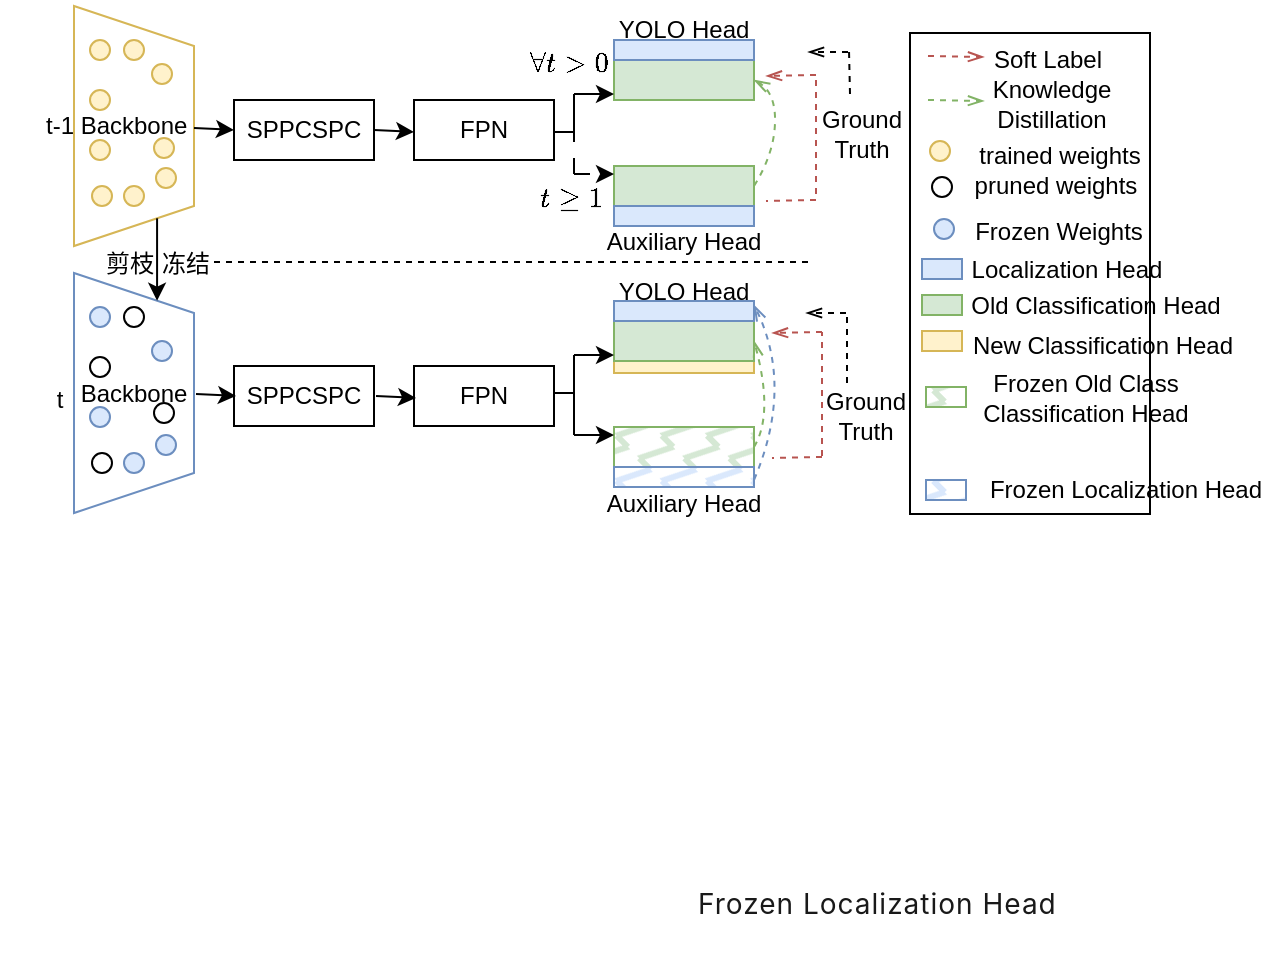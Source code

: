 <mxfile version="26.2.9">
  <diagram name="第 1 页" id="s1LWrDWdbQbL3kdiXLgF">
    <mxGraphModel dx="780" dy="478" grid="1" gridSize="10" guides="1" tooltips="1" connect="1" arrows="1" fold="1" page="1" pageScale="1" pageWidth="827" pageHeight="1169" math="1" shadow="0">
      <root>
        <mxCell id="0" />
        <mxCell id="1" parent="0" />
        <mxCell id="9VfdXWEw196weP1StKXh-1" value="" style="rounded=0;whiteSpace=wrap;html=1;" vertex="1" parent="1">
          <mxGeometry x="608" y="169.5" width="120" height="240.5" as="geometry" />
        </mxCell>
        <mxCell id="9VfdXWEw196weP1StKXh-2" value="SPPCSPC" style="rounded=0;whiteSpace=wrap;html=1;" vertex="1" parent="1">
          <mxGeometry x="270" y="336" width="70" height="30" as="geometry" />
        </mxCell>
        <mxCell id="9VfdXWEw196weP1StKXh-3" value="FPN" style="rounded=0;whiteSpace=wrap;html=1;" vertex="1" parent="1">
          <mxGeometry x="360" y="336" width="70" height="30" as="geometry" />
        </mxCell>
        <mxCell id="9VfdXWEw196weP1StKXh-4" value="" style="shape=trapezoid;perimeter=trapezoidPerimeter;whiteSpace=wrap;html=1;fixedSize=1;rotation=90;fillColor=#FFFFFF;strokeColor=#d6b656;" vertex="1" parent="1">
          <mxGeometry x="160" y="186" width="120" height="60" as="geometry" />
        </mxCell>
        <mxCell id="9VfdXWEw196weP1StKXh-5" value="SPPCSPC" style="rounded=0;whiteSpace=wrap;html=1;" vertex="1" parent="1">
          <mxGeometry x="270" y="203" width="70" height="30" as="geometry" />
        </mxCell>
        <mxCell id="9VfdXWEw196weP1StKXh-6" value="FPN" style="rounded=0;whiteSpace=wrap;html=1;" vertex="1" parent="1">
          <mxGeometry x="360" y="203" width="70" height="30" as="geometry" />
        </mxCell>
        <mxCell id="9VfdXWEw196weP1StKXh-7" value="" style="rounded=0;whiteSpace=wrap;html=1;fillColor=#d5e8d4;strokeColor=#82b366;" vertex="1" parent="1">
          <mxGeometry x="460" y="236" width="70" height="20" as="geometry" />
        </mxCell>
        <mxCell id="9VfdXWEw196weP1StKXh-8" value="Auxiliary Head" style="text;strokeColor=none;align=center;fillColor=none;html=1;verticalAlign=middle;whiteSpace=wrap;rounded=0;" vertex="1" parent="1">
          <mxGeometry x="455" y="258.5" width="80" height="30" as="geometry" />
        </mxCell>
        <mxCell id="9VfdXWEw196weP1StKXh-9" value="" style="rounded=0;whiteSpace=wrap;html=1;fillColor=#dae8fc;strokeColor=#6c8ebf;" vertex="1" parent="1">
          <mxGeometry x="460" y="256" width="70" height="10" as="geometry" />
        </mxCell>
        <mxCell id="9VfdXWEw196weP1StKXh-10" value="" style="rounded=0;whiteSpace=wrap;html=1;fillColor=#d5e8d4;strokeColor=#82b366;" vertex="1" parent="1">
          <mxGeometry x="460" y="183" width="70" height="20" as="geometry" />
        </mxCell>
        <mxCell id="9VfdXWEw196weP1StKXh-11" value="" style="rounded=0;whiteSpace=wrap;html=1;fillColor=#dae8fc;strokeColor=#6c8ebf;" vertex="1" parent="1">
          <mxGeometry x="460" y="173" width="70" height="10" as="geometry" />
        </mxCell>
        <mxCell id="9VfdXWEw196weP1StKXh-12" value="" style="curved=1;endArrow=openThin;html=1;rounded=0;entryX=1;entryY=0.5;entryDx=0;entryDy=0;fillColor=#d5e8d4;strokeColor=#82b366;dashed=1;endFill=0;exitX=1;exitY=0.5;exitDx=0;exitDy=0;" edge="1" parent="1" source="9VfdXWEw196weP1StKXh-7" target="9VfdXWEw196weP1StKXh-10">
          <mxGeometry width="50" height="50" relative="1" as="geometry">
            <mxPoint x="531" y="267" as="sourcePoint" />
            <mxPoint x="581" y="217" as="targetPoint" />
            <Array as="points">
              <mxPoint x="540" y="230" />
              <mxPoint x="541" y="199" />
            </Array>
          </mxGeometry>
        </mxCell>
        <mxCell id="9VfdXWEw196weP1StKXh-13" value="YOLO&amp;nbsp;Head" style="text;strokeColor=none;align=center;fillColor=none;html=1;verticalAlign=middle;whiteSpace=wrap;rounded=0;" vertex="1" parent="1">
          <mxGeometry x="465" y="153" width="60" height="30" as="geometry" />
        </mxCell>
        <mxCell id="9VfdXWEw196weP1StKXh-14" value="Ground&lt;div&gt;Truth&lt;/div&gt;" style="text;strokeColor=none;align=center;fillColor=none;html=1;verticalAlign=middle;whiteSpace=wrap;rounded=0;" vertex="1" parent="1">
          <mxGeometry x="554" y="205" width="60" height="30" as="geometry" />
        </mxCell>
        <mxCell id="9VfdXWEw196weP1StKXh-15" value="" style="endArrow=none;html=1;rounded=0;dashed=1;" edge="1" parent="1">
          <mxGeometry width="50" height="50" relative="1" as="geometry">
            <mxPoint x="578" y="200" as="sourcePoint" />
            <mxPoint x="577.5" y="178" as="targetPoint" />
          </mxGeometry>
        </mxCell>
        <mxCell id="9VfdXWEw196weP1StKXh-16" value="" style="endArrow=openThin;html=1;rounded=0;dashed=1;endFill=0;" edge="1" parent="1">
          <mxGeometry width="50" height="50" relative="1" as="geometry">
            <mxPoint x="577" y="179" as="sourcePoint" />
            <mxPoint x="557" y="179" as="targetPoint" />
          </mxGeometry>
        </mxCell>
        <mxCell id="9VfdXWEw196weP1StKXh-17" value="Soft Label" style="text;strokeColor=none;align=center;fillColor=none;html=1;verticalAlign=middle;whiteSpace=wrap;rounded=0;" vertex="1" parent="1">
          <mxGeometry x="647" y="167.5" width="60" height="30" as="geometry" />
        </mxCell>
        <mxCell id="9VfdXWEw196weP1StKXh-18" value="" style="endArrow=none;html=1;rounded=0;dashed=1;fillColor=#f8cecc;strokeColor=#b85450;" edge="1" parent="1">
          <mxGeometry width="50" height="50" relative="1" as="geometry">
            <mxPoint x="561" y="250" as="sourcePoint" />
            <mxPoint x="561" y="190" as="targetPoint" />
          </mxGeometry>
        </mxCell>
        <mxCell id="9VfdXWEw196weP1StKXh-19" value="" style="endArrow=none;html=1;rounded=0;dashed=1;endFill=0;fillColor=#f8cecc;strokeColor=#b85450;startFill=0;" edge="1" parent="1">
          <mxGeometry width="50" height="50" relative="1" as="geometry">
            <mxPoint x="561" y="253" as="sourcePoint" />
            <mxPoint x="536" y="253.5" as="targetPoint" />
          </mxGeometry>
        </mxCell>
        <mxCell id="9VfdXWEw196weP1StKXh-20" value="" style="endArrow=openThin;html=1;rounded=0;dashed=1;endFill=0;fillColor=#f8cecc;strokeColor=#b85450;" edge="1" parent="1">
          <mxGeometry width="50" height="50" relative="1" as="geometry">
            <mxPoint x="561" y="190.5" as="sourcePoint" />
            <mxPoint x="536" y="191" as="targetPoint" />
          </mxGeometry>
        </mxCell>
        <mxCell id="9VfdXWEw196weP1StKXh-21" value="Backbone" style="text;strokeColor=none;align=center;fillColor=none;html=1;verticalAlign=middle;whiteSpace=wrap;rounded=0;" vertex="1" parent="1">
          <mxGeometry x="190" y="201" width="60" height="30" as="geometry" />
        </mxCell>
        <mxCell id="9VfdXWEw196weP1StKXh-22" value="" style="endArrow=none;dashed=1;html=1;rounded=0;" edge="1" parent="1">
          <mxGeometry width="50" height="50" relative="1" as="geometry">
            <mxPoint x="260" y="284" as="sourcePoint" />
            <mxPoint x="560" y="284" as="targetPoint" />
          </mxGeometry>
        </mxCell>
        <mxCell id="9VfdXWEw196weP1StKXh-23" value="" style="ellipse;whiteSpace=wrap;html=1;aspect=fixed;fillColor=#fff2cc;strokeColor=#d6b656;" vertex="1" parent="1">
          <mxGeometry x="198" y="173" width="10" height="10" as="geometry" />
        </mxCell>
        <mxCell id="9VfdXWEw196weP1StKXh-24" value="" style="ellipse;whiteSpace=wrap;html=1;aspect=fixed;fillColor=#fff2cc;strokeColor=#d6b656;" vertex="1" parent="1">
          <mxGeometry x="229" y="185" width="10" height="10" as="geometry" />
        </mxCell>
        <mxCell id="9VfdXWEw196weP1StKXh-25" value="" style="ellipse;whiteSpace=wrap;html=1;aspect=fixed;fillColor=#fff2cc;strokeColor=#d6b656;" vertex="1" parent="1">
          <mxGeometry x="198" y="198" width="10" height="10" as="geometry" />
        </mxCell>
        <mxCell id="9VfdXWEw196weP1StKXh-26" value="" style="ellipse;whiteSpace=wrap;html=1;aspect=fixed;fillColor=#fff2cc;strokeColor=#d6b656;" vertex="1" parent="1">
          <mxGeometry x="230" y="222" width="10" height="10" as="geometry" />
        </mxCell>
        <mxCell id="9VfdXWEw196weP1StKXh-27" value="" style="ellipse;whiteSpace=wrap;html=1;aspect=fixed;fillColor=#fff2cc;strokeColor=#d6b656;" vertex="1" parent="1">
          <mxGeometry x="198" y="223" width="10" height="10" as="geometry" />
        </mxCell>
        <mxCell id="9VfdXWEw196weP1StKXh-28" value="" style="ellipse;whiteSpace=wrap;html=1;aspect=fixed;fillColor=#fff2cc;strokeColor=#d6b656;" vertex="1" parent="1">
          <mxGeometry x="231" y="237" width="10" height="10" as="geometry" />
        </mxCell>
        <mxCell id="9VfdXWEw196weP1StKXh-29" value="" style="ellipse;whiteSpace=wrap;html=1;aspect=fixed;fillColor=#fff2cc;strokeColor=#d6b656;" vertex="1" parent="1">
          <mxGeometry x="199" y="246" width="10" height="10" as="geometry" />
        </mxCell>
        <mxCell id="9VfdXWEw196weP1StKXh-30" value="" style="ellipse;whiteSpace=wrap;html=1;aspect=fixed;fillColor=#fff2cc;strokeColor=#d6b656;" vertex="1" parent="1">
          <mxGeometry x="215" y="246" width="10" height="10" as="geometry" />
        </mxCell>
        <mxCell id="9VfdXWEw196weP1StKXh-31" value="" style="ellipse;whiteSpace=wrap;html=1;aspect=fixed;fillColor=#fff2cc;strokeColor=#d6b656;" vertex="1" parent="1">
          <mxGeometry x="215" y="173" width="10" height="10" as="geometry" />
        </mxCell>
        <mxCell id="9VfdXWEw196weP1StKXh-32" value="" style="shape=trapezoid;perimeter=trapezoidPerimeter;whiteSpace=wrap;html=1;fixedSize=1;rotation=90;fillColor=#FFFFFF;strokeColor=#6c8ebf;" vertex="1" parent="1">
          <mxGeometry x="160" y="319.5" width="120" height="60" as="geometry" />
        </mxCell>
        <mxCell id="9VfdXWEw196weP1StKXh-33" value="Backbone" style="text;strokeColor=none;align=center;fillColor=none;html=1;verticalAlign=middle;whiteSpace=wrap;rounded=0;" vertex="1" parent="1">
          <mxGeometry x="190" y="334.5" width="60" height="30" as="geometry" />
        </mxCell>
        <mxCell id="9VfdXWEw196weP1StKXh-34" value="" style="ellipse;whiteSpace=wrap;html=1;aspect=fixed;fillColor=#dae8fc;strokeColor=#6c8ebf;" vertex="1" parent="1">
          <mxGeometry x="198" y="306.5" width="10" height="10" as="geometry" />
        </mxCell>
        <mxCell id="9VfdXWEw196weP1StKXh-35" value="" style="ellipse;whiteSpace=wrap;html=1;aspect=fixed;fillColor=#dae8fc;strokeColor=#6c8ebf;" vertex="1" parent="1">
          <mxGeometry x="229" y="323.5" width="10" height="10" as="geometry" />
        </mxCell>
        <mxCell id="9VfdXWEw196weP1StKXh-36" value="" style="ellipse;whiteSpace=wrap;html=1;aspect=fixed;" vertex="1" parent="1">
          <mxGeometry x="198" y="331.5" width="10" height="10" as="geometry" />
        </mxCell>
        <mxCell id="9VfdXWEw196weP1StKXh-37" value="" style="ellipse;whiteSpace=wrap;html=1;aspect=fixed;" vertex="1" parent="1">
          <mxGeometry x="230" y="354.5" width="10" height="10" as="geometry" />
        </mxCell>
        <mxCell id="9VfdXWEw196weP1StKXh-38" value="" style="ellipse;whiteSpace=wrap;html=1;aspect=fixed;fillColor=#dae8fc;strokeColor=#6c8ebf;" vertex="1" parent="1">
          <mxGeometry x="198" y="356.5" width="10" height="10" as="geometry" />
        </mxCell>
        <mxCell id="9VfdXWEw196weP1StKXh-39" value="" style="ellipse;whiteSpace=wrap;html=1;aspect=fixed;fillColor=#dae8fc;strokeColor=#6c8ebf;" vertex="1" parent="1">
          <mxGeometry x="231" y="370.5" width="10" height="10" as="geometry" />
        </mxCell>
        <mxCell id="9VfdXWEw196weP1StKXh-40" value="" style="ellipse;whiteSpace=wrap;html=1;aspect=fixed;" vertex="1" parent="1">
          <mxGeometry x="199" y="379.5" width="10" height="10" as="geometry" />
        </mxCell>
        <mxCell id="9VfdXWEw196weP1StKXh-41" value="" style="ellipse;whiteSpace=wrap;html=1;aspect=fixed;fillColor=#dae8fc;strokeColor=#6c8ebf;" vertex="1" parent="1">
          <mxGeometry x="215" y="379.5" width="10" height="10" as="geometry" />
        </mxCell>
        <mxCell id="9VfdXWEw196weP1StKXh-42" value="" style="ellipse;whiteSpace=wrap;html=1;aspect=fixed;fillColor=#FFFFFF;" vertex="1" parent="1">
          <mxGeometry x="215" y="306.5" width="10" height="10" as="geometry" />
        </mxCell>
        <mxCell id="9VfdXWEw196weP1StKXh-43" value="" style="endArrow=classic;html=1;rounded=0;entryX=0;entryY=0.5;entryDx=0;entryDy=0;" edge="1" parent="1" target="9VfdXWEw196weP1StKXh-5">
          <mxGeometry width="50" height="50" relative="1" as="geometry">
            <mxPoint x="250" y="217" as="sourcePoint" />
            <mxPoint x="259" y="218" as="targetPoint" />
          </mxGeometry>
        </mxCell>
        <mxCell id="9VfdXWEw196weP1StKXh-44" value="" style="endArrow=classic;html=1;rounded=0;entryX=0;entryY=0.5;entryDx=0;entryDy=0;" edge="1" parent="1">
          <mxGeometry width="50" height="50" relative="1" as="geometry">
            <mxPoint x="251" y="350" as="sourcePoint" />
            <mxPoint x="271" y="351" as="targetPoint" />
          </mxGeometry>
        </mxCell>
        <mxCell id="9VfdXWEw196weP1StKXh-45" value="" style="endArrow=classic;html=1;rounded=0;entryX=0;entryY=0.5;entryDx=0;entryDy=0;" edge="1" parent="1">
          <mxGeometry width="50" height="50" relative="1" as="geometry">
            <mxPoint x="340" y="218" as="sourcePoint" />
            <mxPoint x="360" y="219" as="targetPoint" />
          </mxGeometry>
        </mxCell>
        <mxCell id="9VfdXWEw196weP1StKXh-46" value="" style="endArrow=classic;html=1;rounded=0;entryX=0;entryY=0.5;entryDx=0;entryDy=0;" edge="1" parent="1">
          <mxGeometry width="50" height="50" relative="1" as="geometry">
            <mxPoint x="341" y="351" as="sourcePoint" />
            <mxPoint x="361" y="352" as="targetPoint" />
          </mxGeometry>
        </mxCell>
        <mxCell id="9VfdXWEw196weP1StKXh-47" value="" style="endArrow=none;html=1;rounded=0;startSize=6;" edge="1" parent="1">
          <mxGeometry width="50" height="50" relative="1" as="geometry">
            <mxPoint x="440" y="220" as="sourcePoint" />
            <mxPoint x="440" y="200" as="targetPoint" />
          </mxGeometry>
        </mxCell>
        <mxCell id="9VfdXWEw196weP1StKXh-48" value="" style="endArrow=classic;html=1;rounded=0;entryX=0;entryY=0.5;entryDx=0;entryDy=0;" edge="1" parent="1">
          <mxGeometry width="50" height="50" relative="1" as="geometry">
            <mxPoint x="440" y="200" as="sourcePoint" />
            <mxPoint x="460" y="200" as="targetPoint" />
          </mxGeometry>
        </mxCell>
        <mxCell id="9VfdXWEw196weP1StKXh-49" value="" style="endArrow=classic;html=1;rounded=0;entryX=0;entryY=0.5;entryDx=0;entryDy=0;dashed=1;dashPattern=8 8;" edge="1" parent="1">
          <mxGeometry width="50" height="50" relative="1" as="geometry">
            <mxPoint x="440" y="240" as="sourcePoint" />
            <mxPoint x="460" y="240" as="targetPoint" />
          </mxGeometry>
        </mxCell>
        <mxCell id="9VfdXWEw196weP1StKXh-50" value="" style="endArrow=none;html=1;rounded=0;" edge="1" parent="1">
          <mxGeometry width="50" height="50" relative="1" as="geometry">
            <mxPoint x="430" y="219" as="sourcePoint" />
            <mxPoint x="440" y="219" as="targetPoint" />
          </mxGeometry>
        </mxCell>
        <mxCell id="9VfdXWEw196weP1StKXh-51" value="" style="rounded=0;whiteSpace=wrap;html=1;fillColor=#d5e8d4;strokeColor=#82b366;gradientColor=none;fillStyle=zigzag-line;" vertex="1" parent="1">
          <mxGeometry x="460" y="366.5" width="70" height="20" as="geometry" />
        </mxCell>
        <mxCell id="9VfdXWEw196weP1StKXh-53" value="" style="rounded=0;whiteSpace=wrap;html=1;fillColor=#dae8fc;strokeColor=#6c8ebf;fillStyle=zigzag-line;" vertex="1" parent="1">
          <mxGeometry x="460" y="386.5" width="70" height="10" as="geometry" />
        </mxCell>
        <mxCell id="9VfdXWEw196weP1StKXh-54" value="" style="rounded=0;whiteSpace=wrap;html=1;fillColor=#fff2cc;strokeColor=#d6b656;" vertex="1" parent="1">
          <mxGeometry x="460" y="333.5" width="70" height="6" as="geometry" />
        </mxCell>
        <mxCell id="9VfdXWEw196weP1StKXh-55" value="" style="rounded=0;whiteSpace=wrap;html=1;fillColor=#d5e8d4;strokeColor=#82b366;" vertex="1" parent="1">
          <mxGeometry x="460" y="313.5" width="70" height="20" as="geometry" />
        </mxCell>
        <mxCell id="9VfdXWEw196weP1StKXh-56" value="" style="rounded=0;whiteSpace=wrap;html=1;fillColor=#dae8fc;strokeColor=#6c8ebf;" vertex="1" parent="1">
          <mxGeometry x="460" y="303.5" width="70" height="10" as="geometry" />
        </mxCell>
        <mxCell id="9VfdXWEw196weP1StKXh-57" value="" style="curved=1;endArrow=openThin;html=1;rounded=0;entryX=1;entryY=0.5;entryDx=0;entryDy=0;fillColor=#d5e8d4;strokeColor=#82b366;dashed=1;endFill=0;exitX=1;exitY=0.5;exitDx=0;exitDy=0;" edge="1" parent="1" source="9VfdXWEw196weP1StKXh-51" target="9VfdXWEw196weP1StKXh-55">
          <mxGeometry width="50" height="50" relative="1" as="geometry">
            <mxPoint x="531" y="397.5" as="sourcePoint" />
            <mxPoint x="581" y="347.5" as="targetPoint" />
            <Array as="points">
              <mxPoint x="540" y="360" />
            </Array>
          </mxGeometry>
        </mxCell>
        <mxCell id="9VfdXWEw196weP1StKXh-58" value="YOLO&amp;nbsp;Head" style="text;strokeColor=none;align=center;fillColor=none;html=1;verticalAlign=middle;whiteSpace=wrap;rounded=0;" vertex="1" parent="1">
          <mxGeometry x="465" y="283.5" width="60" height="30" as="geometry" />
        </mxCell>
        <mxCell id="9VfdXWEw196weP1StKXh-59" value="" style="endArrow=none;html=1;rounded=0;dashed=1;" edge="1" parent="1">
          <mxGeometry width="50" height="50" relative="1" as="geometry">
            <mxPoint x="576.5" y="344.5" as="sourcePoint" />
            <mxPoint x="576.5" y="308.5" as="targetPoint" />
          </mxGeometry>
        </mxCell>
        <mxCell id="9VfdXWEw196weP1StKXh-60" value="" style="endArrow=openThin;html=1;rounded=0;dashed=1;endFill=0;" edge="1" parent="1">
          <mxGeometry width="50" height="50" relative="1" as="geometry">
            <mxPoint x="576" y="309.5" as="sourcePoint" />
            <mxPoint x="556" y="309.5" as="targetPoint" />
          </mxGeometry>
        </mxCell>
        <mxCell id="9VfdXWEw196weP1StKXh-61" value="" style="endArrow=none;html=1;rounded=0;dashed=1;fillColor=#f8cecc;strokeColor=#b85450;" edge="1" parent="1">
          <mxGeometry width="50" height="50" relative="1" as="geometry">
            <mxPoint x="564" y="381" as="sourcePoint" />
            <mxPoint x="564" y="319" as="targetPoint" />
          </mxGeometry>
        </mxCell>
        <mxCell id="9VfdXWEw196weP1StKXh-62" value="" style="endArrow=none;html=1;rounded=0;dashed=1;endFill=0;fillColor=#f8cecc;strokeColor=#b85450;startFill=0;" edge="1" parent="1">
          <mxGeometry width="50" height="50" relative="1" as="geometry">
            <mxPoint x="564" y="381.5" as="sourcePoint" />
            <mxPoint x="539" y="382" as="targetPoint" />
          </mxGeometry>
        </mxCell>
        <mxCell id="9VfdXWEw196weP1StKXh-63" value="" style="endArrow=openThin;html=1;rounded=0;dashed=1;endFill=0;fillColor=#f8cecc;strokeColor=#b85450;" edge="1" parent="1">
          <mxGeometry width="50" height="50" relative="1" as="geometry">
            <mxPoint x="564" y="319" as="sourcePoint" />
            <mxPoint x="539" y="319.5" as="targetPoint" />
          </mxGeometry>
        </mxCell>
        <mxCell id="9VfdXWEw196weP1StKXh-64" value="" style="endArrow=none;html=1;rounded=0;startSize=6;" edge="1" parent="1">
          <mxGeometry width="50" height="50" relative="1" as="geometry">
            <mxPoint x="440" y="370.5" as="sourcePoint" />
            <mxPoint x="440" y="330.5" as="targetPoint" />
          </mxGeometry>
        </mxCell>
        <mxCell id="9VfdXWEw196weP1StKXh-65" value="" style="endArrow=classic;html=1;rounded=0;entryX=0;entryY=0.5;entryDx=0;entryDy=0;" edge="1" parent="1">
          <mxGeometry width="50" height="50" relative="1" as="geometry">
            <mxPoint x="440" y="330.5" as="sourcePoint" />
            <mxPoint x="460" y="330.5" as="targetPoint" />
          </mxGeometry>
        </mxCell>
        <mxCell id="9VfdXWEw196weP1StKXh-66" value="" style="endArrow=classic;html=1;rounded=0;entryX=0;entryY=0.5;entryDx=0;entryDy=0;" edge="1" parent="1">
          <mxGeometry width="50" height="50" relative="1" as="geometry">
            <mxPoint x="440" y="370.5" as="sourcePoint" />
            <mxPoint x="460" y="370.5" as="targetPoint" />
          </mxGeometry>
        </mxCell>
        <mxCell id="9VfdXWEw196weP1StKXh-67" value="" style="endArrow=none;html=1;rounded=0;" edge="1" parent="1">
          <mxGeometry width="50" height="50" relative="1" as="geometry">
            <mxPoint x="430" y="349.5" as="sourcePoint" />
            <mxPoint x="440" y="349.5" as="targetPoint" />
          </mxGeometry>
        </mxCell>
        <mxCell id="9VfdXWEw196weP1StKXh-68" value="" style="endArrow=classic;html=1;rounded=0;exitX=1;exitY=0.25;exitDx=0;exitDy=0;entryX=0;entryY=0.25;entryDx=0;entryDy=0;" edge="1" parent="1" source="9VfdXWEw196weP1StKXh-4" target="9VfdXWEw196weP1StKXh-32">
          <mxGeometry width="50" height="50" relative="1" as="geometry">
            <mxPoint x="340" y="310" as="sourcePoint" />
            <mxPoint x="390" y="260" as="targetPoint" />
          </mxGeometry>
        </mxCell>
        <mxCell id="9VfdXWEw196weP1StKXh-69" value="剪枝" style="text;strokeColor=none;align=center;fillColor=none;html=1;verticalAlign=middle;whiteSpace=wrap;rounded=0;" vertex="1" parent="1">
          <mxGeometry x="188" y="269.5" width="60" height="30" as="geometry" />
        </mxCell>
        <mxCell id="9VfdXWEw196weP1StKXh-70" value="冻结" style="text;strokeColor=none;align=center;fillColor=none;html=1;verticalAlign=middle;whiteSpace=wrap;rounded=0;" vertex="1" parent="1">
          <mxGeometry x="216" y="269.5" width="60" height="30" as="geometry" />
        </mxCell>
        <mxCell id="9VfdXWEw196weP1StKXh-71" value="&lt;div&gt;&lt;span style=&quot;background-color: transparent; color: light-dark(rgb(0, 0, 0), rgb(255, 255, 255));&quot;&gt;t-1&lt;/span&gt;&lt;/div&gt;" style="text;strokeColor=none;align=center;fillColor=none;html=1;verticalAlign=middle;whiteSpace=wrap;rounded=0;fontSize=12;fontStyle=0" vertex="1" parent="1">
          <mxGeometry x="153" y="201" width="60" height="30" as="geometry" />
        </mxCell>
        <mxCell id="9VfdXWEw196weP1StKXh-72" value="&lt;div&gt;t&lt;/div&gt;" style="text;strokeColor=none;align=center;fillColor=none;html=1;verticalAlign=middle;whiteSpace=wrap;rounded=0;" vertex="1" parent="1">
          <mxGeometry x="153" y="337.5" width="60" height="30" as="geometry" />
        </mxCell>
        <mxCell id="9VfdXWEw196weP1StKXh-73" value="" style="endArrow=openThin;html=1;rounded=0;dashed=1;endFill=0;fillColor=#f8cecc;strokeColor=#b85450;" edge="1" parent="1">
          <mxGeometry width="50" height="50" relative="1" as="geometry">
            <mxPoint x="617" y="181" as="sourcePoint" />
            <mxPoint x="645" y="181.5" as="targetPoint" />
          </mxGeometry>
        </mxCell>
        <mxCell id="9VfdXWEw196weP1StKXh-74" value="" style="endArrow=openThin;html=1;rounded=0;dashed=1;endFill=0;fillColor=#d5e8d4;strokeColor=#82b366;" edge="1" parent="1">
          <mxGeometry width="50" height="50" relative="1" as="geometry">
            <mxPoint x="617" y="203" as="sourcePoint" />
            <mxPoint x="645" y="203.5" as="targetPoint" />
          </mxGeometry>
        </mxCell>
        <mxCell id="9VfdXWEw196weP1StKXh-75" value="Knowledge Distillation" style="text;strokeColor=none;align=center;fillColor=none;html=1;verticalAlign=middle;whiteSpace=wrap;rounded=0;" vertex="1" parent="1">
          <mxGeometry x="649" y="190" width="60" height="30" as="geometry" />
        </mxCell>
        <mxCell id="9VfdXWEw196weP1StKXh-76" value="" style="ellipse;whiteSpace=wrap;html=1;aspect=fixed;fillColor=#fff2cc;strokeColor=#d6b656;" vertex="1" parent="1">
          <mxGeometry x="618" y="223.5" width="10" height="10" as="geometry" />
        </mxCell>
        <mxCell id="9VfdXWEw196weP1StKXh-77" value="trained weights" style="text;strokeColor=none;align=center;fillColor=none;html=1;verticalAlign=middle;whiteSpace=wrap;rounded=0;" vertex="1" parent="1">
          <mxGeometry x="638" y="216" width="90" height="30" as="geometry" />
        </mxCell>
        <mxCell id="9VfdXWEw196weP1StKXh-78" value="pruned weights" style="text;strokeColor=none;align=center;fillColor=none;html=1;verticalAlign=middle;whiteSpace=wrap;rounded=0;" vertex="1" parent="1">
          <mxGeometry x="636" y="231" width="90" height="30" as="geometry" />
        </mxCell>
        <mxCell id="9VfdXWEw196weP1StKXh-79" value="Frozen Weights" style="text;strokeColor=none;align=center;fillColor=none;html=1;verticalAlign=middle;whiteSpace=wrap;rounded=0;" vertex="1" parent="1">
          <mxGeometry x="639" y="253.5" width="87" height="30" as="geometry" />
        </mxCell>
        <mxCell id="9VfdXWEw196weP1StKXh-80" value="" style="ellipse;whiteSpace=wrap;html=1;aspect=fixed;" vertex="1" parent="1">
          <mxGeometry x="619" y="241.5" width="10" height="10" as="geometry" />
        </mxCell>
        <mxCell id="9VfdXWEw196weP1StKXh-81" value="" style="ellipse;whiteSpace=wrap;html=1;aspect=fixed;fillColor=#dae8fc;strokeColor=#6c8ebf;" vertex="1" parent="1">
          <mxGeometry x="620" y="262.5" width="10" height="10" as="geometry" />
        </mxCell>
        <mxCell id="9VfdXWEw196weP1StKXh-82" value="" style="rounded=0;whiteSpace=wrap;html=1;fillColor=#dae8fc;strokeColor=#6c8ebf;" vertex="1" parent="1">
          <mxGeometry x="614" y="282.5" width="20" height="10" as="geometry" />
        </mxCell>
        <mxCell id="9VfdXWEw196weP1StKXh-83" value="Localization Head" style="text;strokeColor=none;align=center;fillColor=none;html=1;verticalAlign=middle;whiteSpace=wrap;rounded=0;" vertex="1" parent="1">
          <mxGeometry x="634" y="272.5" width="105" height="30" as="geometry" />
        </mxCell>
        <mxCell id="9VfdXWEw196weP1StKXh-84" value="" style="rounded=0;whiteSpace=wrap;html=1;fillColor=#d5e8d4;strokeColor=#82b366;" vertex="1" parent="1">
          <mxGeometry x="614" y="300.5" width="20" height="10" as="geometry" />
        </mxCell>
        <mxCell id="9VfdXWEw196weP1StKXh-85" value="Old Classification Head" style="text;strokeColor=none;align=center;fillColor=none;html=1;verticalAlign=middle;whiteSpace=wrap;rounded=0;" vertex="1" parent="1">
          <mxGeometry x="634" y="290.5" width="134" height="30" as="geometry" />
        </mxCell>
        <mxCell id="9VfdXWEw196weP1StKXh-86" value="" style="rounded=0;whiteSpace=wrap;html=1;fillColor=#fff2cc;strokeColor=#d6b656;" vertex="1" parent="1">
          <mxGeometry x="614" y="318.5" width="20" height="10" as="geometry" />
        </mxCell>
        <mxCell id="9VfdXWEw196weP1StKXh-87" value="New Classification Head" style="text;strokeColor=none;align=center;fillColor=none;html=1;verticalAlign=middle;whiteSpace=wrap;rounded=0;" vertex="1" parent="1">
          <mxGeometry x="636" y="310.5" width="137" height="30" as="geometry" />
        </mxCell>
        <mxCell id="9VfdXWEw196weP1StKXh-88" value="Ground&lt;div&gt;Truth&lt;/div&gt;" style="text;strokeColor=none;align=center;fillColor=none;html=1;verticalAlign=middle;whiteSpace=wrap;rounded=0;" vertex="1" parent="1">
          <mxGeometry x="556" y="345.5" width="60" height="30" as="geometry" />
        </mxCell>
        <mxCell id="9VfdXWEw196weP1StKXh-89" value="" style="rounded=0;whiteSpace=wrap;html=1;fillColor=#d5e8d4;strokeColor=#82b366;fillStyle=zigzag-line;" vertex="1" parent="1">
          <mxGeometry x="616" y="346.5" width="20" height="10" as="geometry" />
        </mxCell>
        <mxCell id="9VfdXWEw196weP1StKXh-90" value="Frozen Old Class Classification Head" style="text;strokeColor=none;align=center;fillColor=none;html=1;verticalAlign=middle;whiteSpace=wrap;rounded=0;" vertex="1" parent="1">
          <mxGeometry x="642" y="336.5" width="108" height="30" as="geometry" />
        </mxCell>
        <mxCell id="9VfdXWEw196weP1StKXh-91" value="" style="rounded=0;whiteSpace=wrap;html=1;fillColor=#dae8fc;strokeColor=#6c8ebf;fillStyle=zigzag-line;" vertex="1" parent="1">
          <mxGeometry x="616" y="393" width="20" height="10" as="geometry" />
        </mxCell>
        <mxCell id="9VfdXWEw196weP1StKXh-92" value="Frozen Localization Head" style="text;strokeColor=none;align=center;fillColor=none;html=1;verticalAlign=middle;whiteSpace=wrap;rounded=0;" vertex="1" parent="1">
          <mxGeometry x="642" y="383" width="148" height="30" as="geometry" />
        </mxCell>
        <mxCell id="9VfdXWEw196weP1StKXh-93" value="" style="curved=1;endArrow=openThin;html=1;rounded=0;entryX=1;entryY=0.5;entryDx=0;entryDy=0;fillColor=#dae8fc;strokeColor=#6c8ebf;dashed=1;endFill=0;exitX=1;exitY=0.25;exitDx=0;exitDy=0;" edge="1" parent="1">
          <mxGeometry width="50" height="50" relative="1" as="geometry">
            <mxPoint x="530" y="393" as="sourcePoint" />
            <mxPoint x="530" y="305.5" as="targetPoint" />
            <Array as="points">
              <mxPoint x="550" y="346" />
            </Array>
          </mxGeometry>
        </mxCell>
        <mxCell id="9VfdXWEw196weP1StKXh-97" value="Auxiliary Head" style="text;strokeColor=none;align=center;fillColor=none;html=1;verticalAlign=middle;whiteSpace=wrap;rounded=0;" vertex="1" parent="1">
          <mxGeometry x="455" y="390" width="80" height="30" as="geometry" />
        </mxCell>
        <mxCell id="9VfdXWEw196weP1StKXh-98" value="" style="endArrow=none;html=1;rounded=0;startSize=6;dashed=1;dashPattern=8 8;" edge="1" parent="1">
          <mxGeometry width="50" height="50" relative="1" as="geometry">
            <mxPoint x="440" y="240" as="sourcePoint" />
            <mxPoint x="440" y="220" as="targetPoint" />
          </mxGeometry>
        </mxCell>
        <mxCell id="9VfdXWEw196weP1StKXh-99" value="$$t \geq 1$$" style="text;strokeColor=none;align=center;fillColor=none;html=1;verticalAlign=middle;whiteSpace=wrap;rounded=0;" vertex="1" parent="1">
          <mxGeometry x="409" y="237" width="60" height="30" as="geometry" />
        </mxCell>
        <mxCell id="9VfdXWEw196weP1StKXh-100" value="$$\forall t&amp;gt;0$$" style="text;strokeColor=none;align=center;fillColor=none;html=1;verticalAlign=middle;whiteSpace=wrap;rounded=0;" vertex="1" parent="1">
          <mxGeometry x="408" y="169.5" width="60" height="30" as="geometry" />
        </mxCell>
        <mxCell id="9VfdXWEw196weP1StKXh-105" value="&lt;span style=&quot;color: rgba(0, 0, 0, 0.9); font-family: -apple-system, BlinkMacSystemFont, &amp;quot;Segoe UI&amp;quot;, system-ui, -apple-system, &amp;quot;Segoe UI&amp;quot;, Roboto, Ubuntu, Cantarell, &amp;quot;Noto Sans&amp;quot;, sans-serif, Arial, &amp;quot;PingFang SC&amp;quot;, &amp;quot;Source Han Sans SC&amp;quot;, &amp;quot;Microsoft YaHei UI&amp;quot;, &amp;quot;Microsoft YaHei&amp;quot;, &amp;quot;Noto Sans CJK SC&amp;quot;, sans-serif; font-size: 14px; font-style: normal; font-variant-ligatures: normal; font-variant-caps: normal; font-weight: 400; letter-spacing: 0.5px; orphans: 2; text-align: -webkit-center; text-indent: 0px; text-transform: none; widows: 2; word-spacing: 0px; -webkit-text-stroke-width: 0px; white-space: normal; background-color: rgb(255, 255, 255); text-decoration-thickness: initial; text-decoration-style: initial; text-decoration-color: initial; display: inline !important; float: none;&quot;&gt;Frozen Localization Head&lt;/span&gt;" style="text;whiteSpace=wrap;html=1;" vertex="1" parent="1">
          <mxGeometry x="500" y="590" width="200" height="40" as="geometry" />
        </mxCell>
      </root>
    </mxGraphModel>
  </diagram>
</mxfile>
